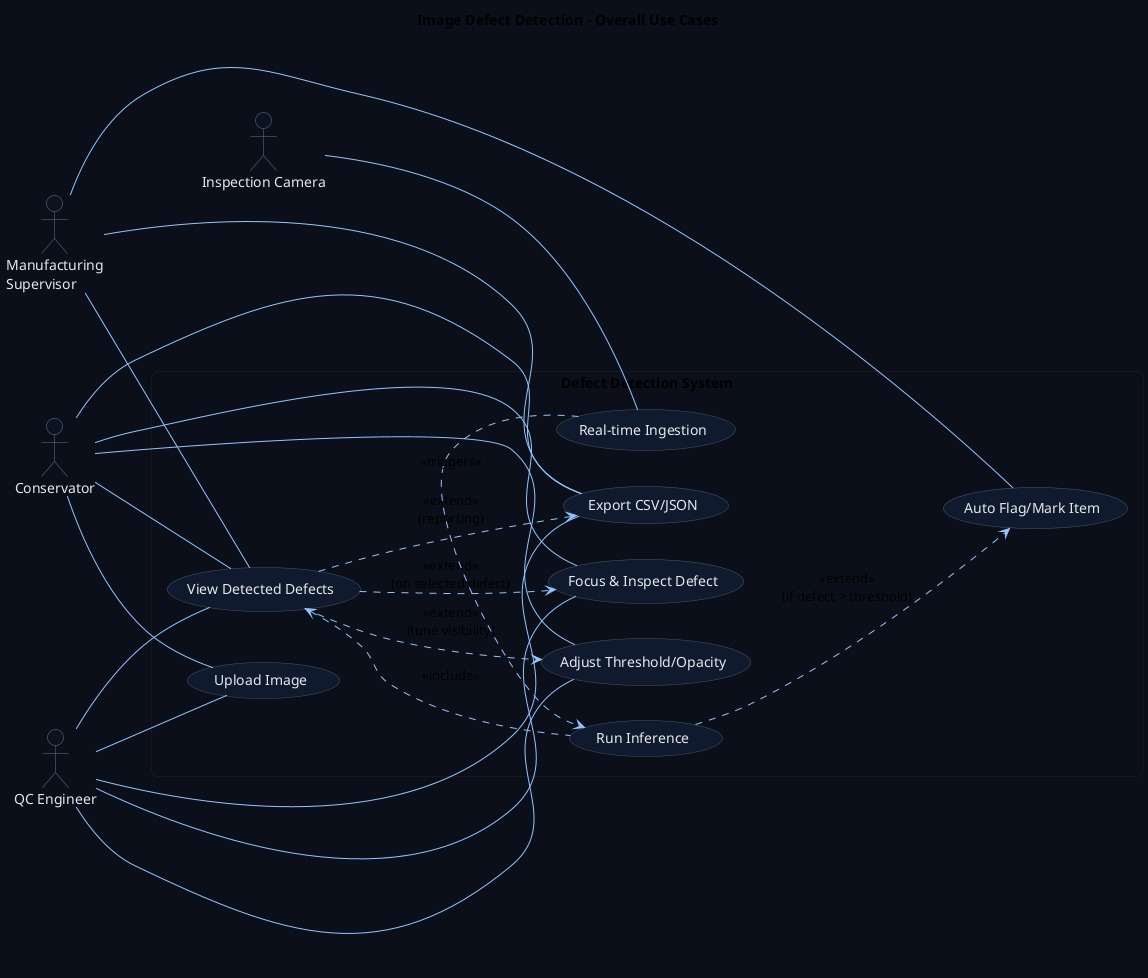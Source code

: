 @startuml
skinparam backgroundColor #0b0f19
skinparam handwritten false
skinparam RoundCorner 14
skinparam Shadowing false
skinparam usecase {
  BackgroundColor #101a2f
  BorderColor #4b5563
  ArrowColor #93c5fd
  FontColor #e5e7eb
}
skinparam actor {
  BackgroundColor #0b1220
  BorderColor #64748b
  FontColor #e5e7eb
}

left to right direction
title Image Defect Detection – Overall Use Cases

actor "QC Engineer" as QC
actor "Conservator" as CONS
actor "Manufacturing\nSupervisor" as SUP
actor "Inspection Camera" as CAM

rectangle "Defect Detection System" as SYS {
  (Upload Image) as U1
  (Run Inference) as U2
  (View Detected Defects) as U3
  (Adjust Threshold/Opacity) as U4
  (Focus & Inspect Defect) as U5
  (Export CSV/JSON) as U6
  (Real-time Ingestion) as U7
  (Auto Flag/Mark Item) as U8
}

QC -- U1
QC -- U3
QC -- U6
QC -- U5
QC -- U4

CONS -- U1
CONS -- U3
CONS -- U5
CONS -- U6
CONS -- U4

CAM -- U7
SUP -- U3
SUP -- U8
SUP -- U6

U2 .u.> U3 : <<include>>
U3 .d.> U5 : <<extend>>\n(on selected defect)
U3 .d.> U4 : <<extend>>\n(tune visibility)
U3 .d.> U6 : <<extend>>\n(reporting)
U7 .r.> U2 : <<triggers>>
U2 .d.> U8 : <<extend>>\n(if defect > threshold)

@enduml
